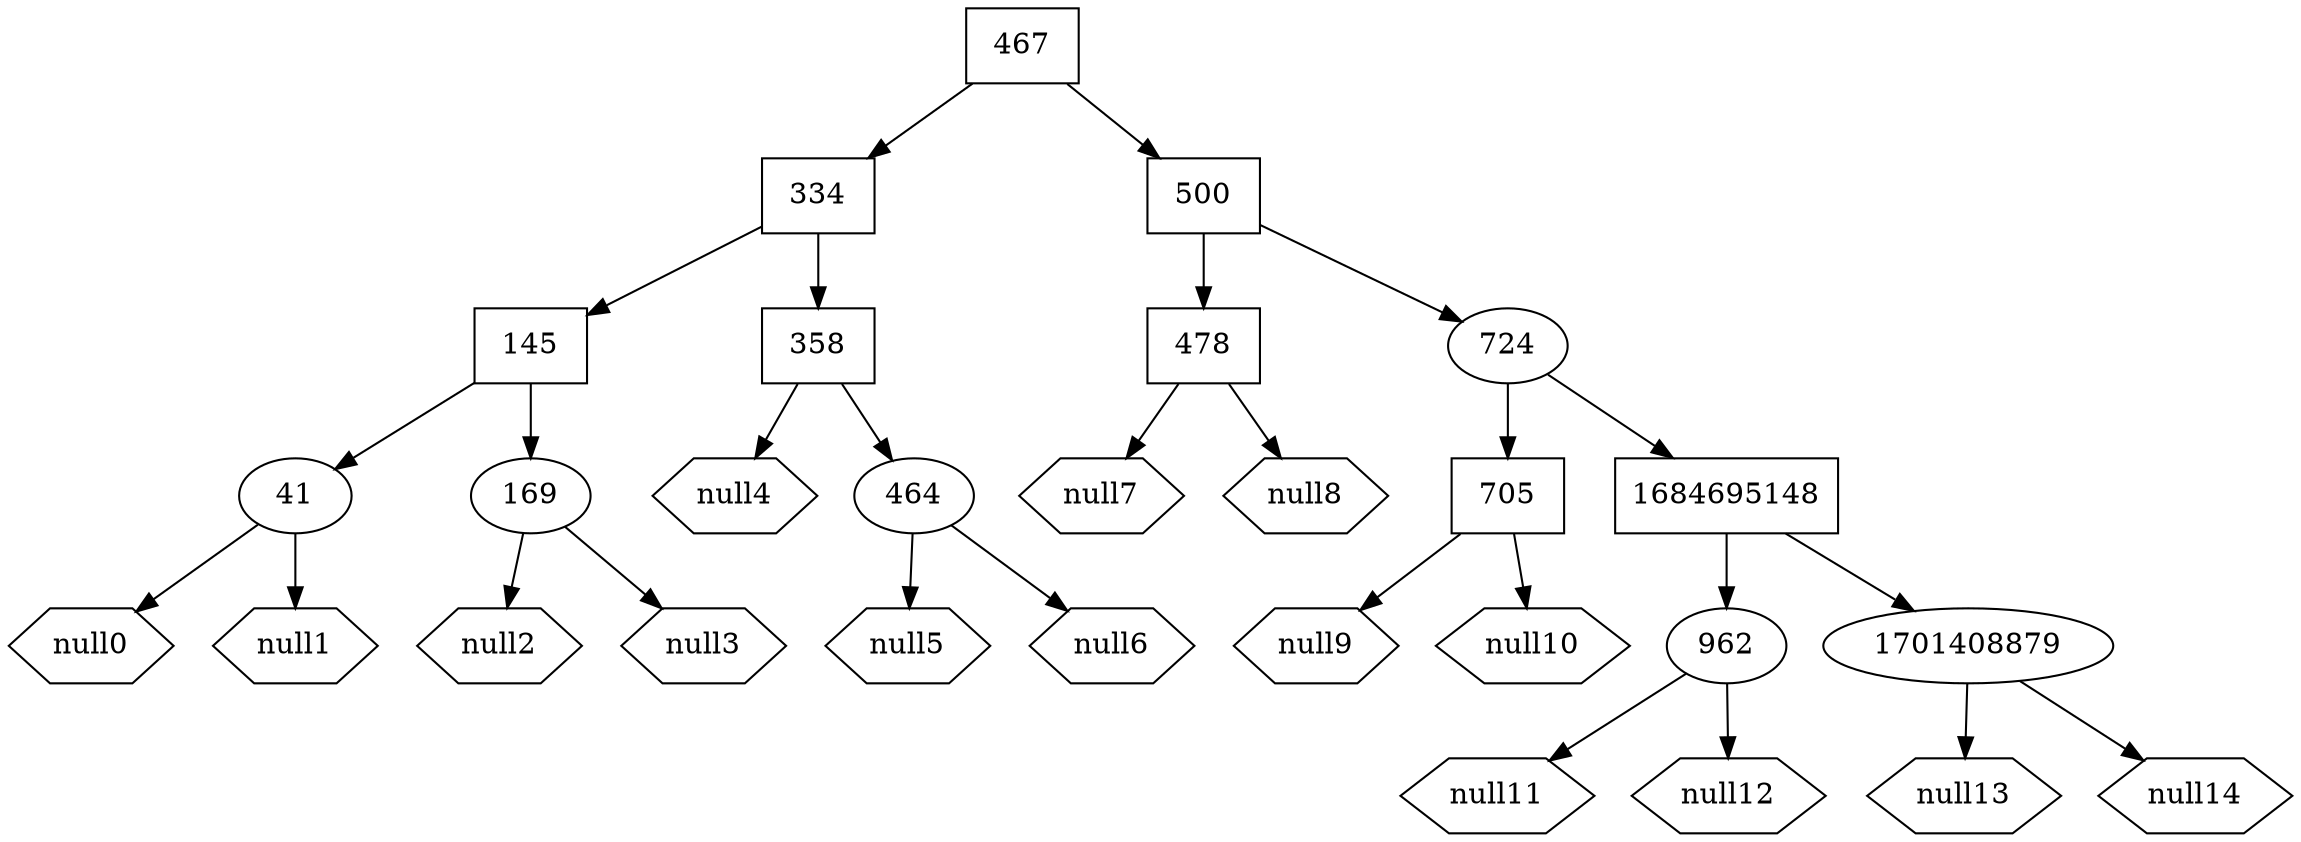 digraph {
467 [shape=box];
  467 -> 334;
334 [shape=box];
  334 -> 145;
145 [shape=box];
  145 -> 41;
    null0 [shape=hexagon];
    41 -> null0;
    null1 [shape=hexagon];
    41 -> null1;
  145 -> 169;
    null2 [shape=hexagon];
    169 -> null2;
    null3 [shape=hexagon];
    169 -> null3;
  334 -> 358;
358 [shape=box];
    null4 [shape=hexagon];
    358 -> null4;
  358 -> 464;
    null5 [shape=hexagon];
    464 -> null5;
    null6 [shape=hexagon];
    464 -> null6;
  467 -> 500;
500 [shape=box];
  500 -> 478;
478 [shape=box];
    null7 [shape=hexagon];
    478 -> null7;
    null8 [shape=hexagon];
    478 -> null8;
  500 -> 724;
  724 -> 705;
705 [shape=box];
    null9 [shape=hexagon];
    705 -> null9;
    null10 [shape=hexagon];
    705 -> null10;
  724 -> 1684695148;
1684695148 [shape=box];
  1684695148 -> 962;
    null11 [shape=hexagon];
    962 -> null11;
    null12 [shape=hexagon];
    962 -> null12;
  1684695148 -> 1701408879;
    null13 [shape=hexagon];
    1701408879 -> null13;
    null14 [shape=hexagon];
    1701408879 -> null14;
}
